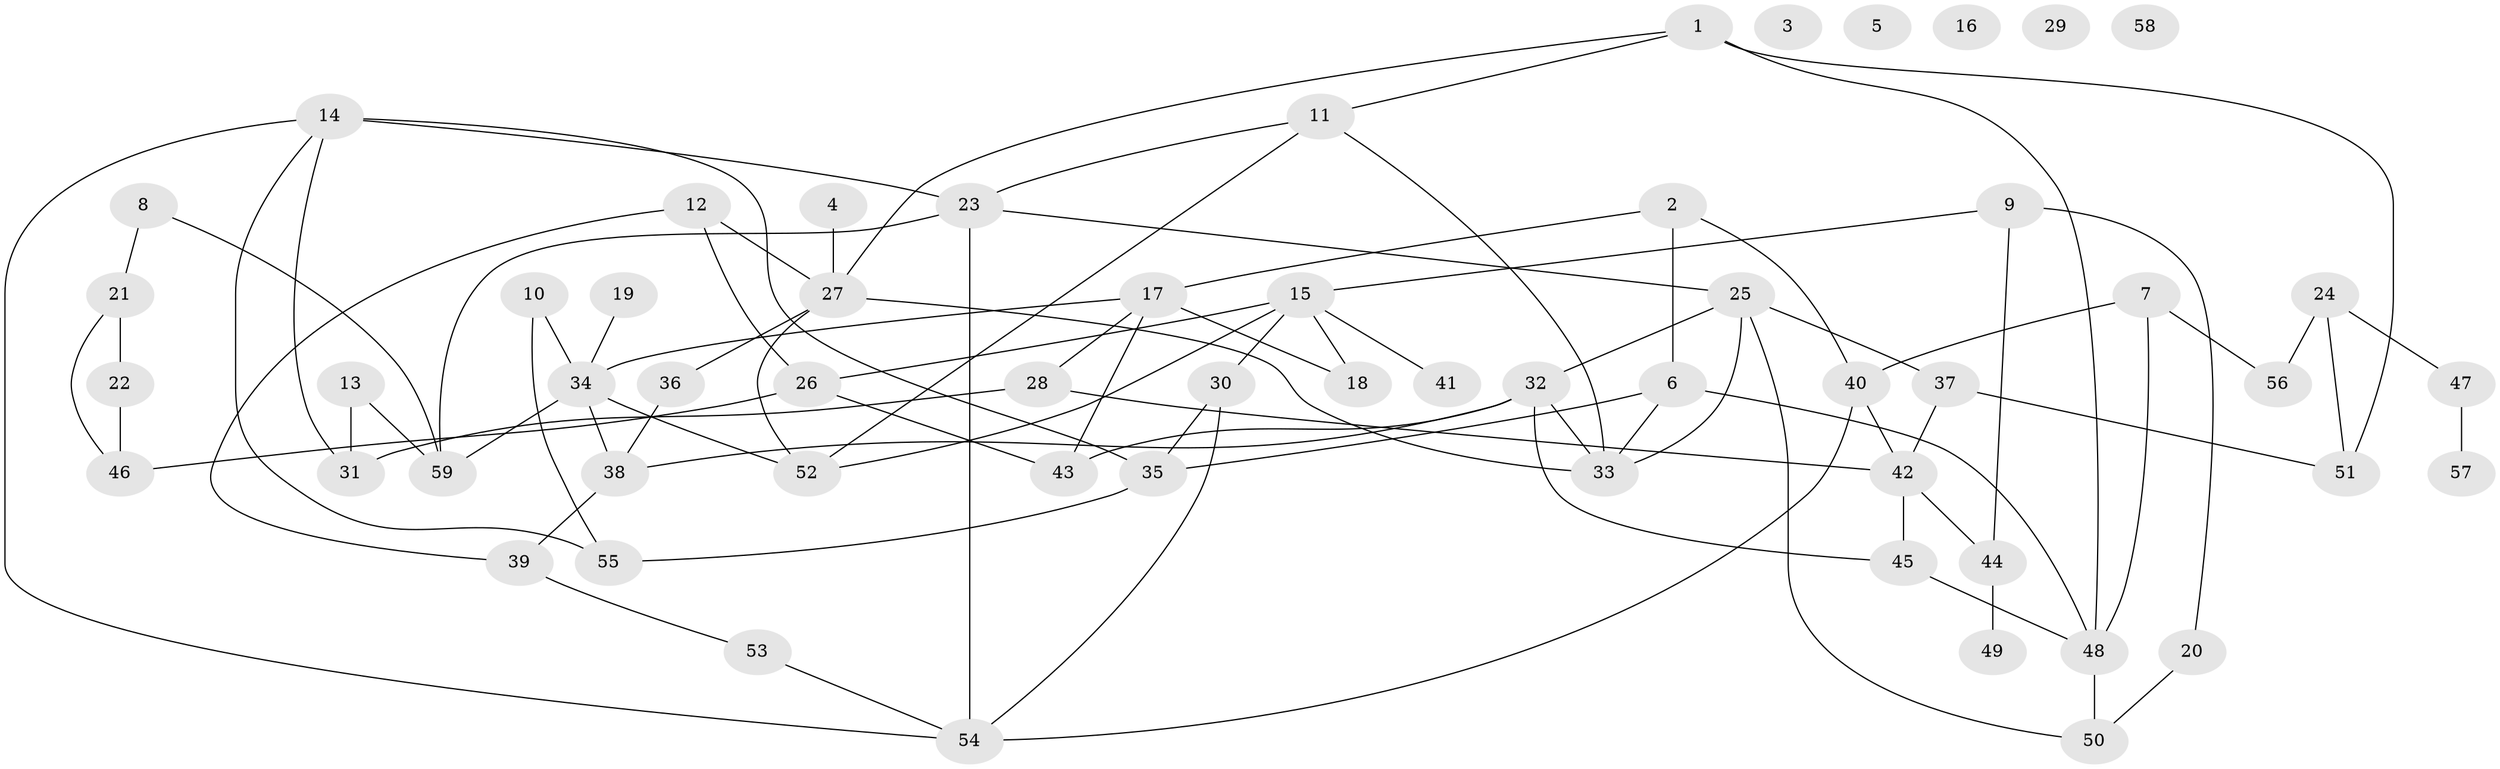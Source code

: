 // coarse degree distribution, {0: 0.29411764705882354, 1: 0.23529411764705882, 2: 0.23529411764705882, 5: 0.058823529411764705, 4: 0.058823529411764705, 6: 0.058823529411764705, 3: 0.058823529411764705}
// Generated by graph-tools (version 1.1) at 2025/43/03/04/25 21:43:12]
// undirected, 59 vertices, 89 edges
graph export_dot {
graph [start="1"]
  node [color=gray90,style=filled];
  1;
  2;
  3;
  4;
  5;
  6;
  7;
  8;
  9;
  10;
  11;
  12;
  13;
  14;
  15;
  16;
  17;
  18;
  19;
  20;
  21;
  22;
  23;
  24;
  25;
  26;
  27;
  28;
  29;
  30;
  31;
  32;
  33;
  34;
  35;
  36;
  37;
  38;
  39;
  40;
  41;
  42;
  43;
  44;
  45;
  46;
  47;
  48;
  49;
  50;
  51;
  52;
  53;
  54;
  55;
  56;
  57;
  58;
  59;
  1 -- 11;
  1 -- 27;
  1 -- 48;
  1 -- 51;
  2 -- 6;
  2 -- 17;
  2 -- 40;
  4 -- 27;
  6 -- 33;
  6 -- 35;
  6 -- 48;
  7 -- 40;
  7 -- 48;
  7 -- 56;
  8 -- 21;
  8 -- 59;
  9 -- 15;
  9 -- 20;
  9 -- 44;
  10 -- 34;
  10 -- 55;
  11 -- 23;
  11 -- 33;
  11 -- 52;
  12 -- 26;
  12 -- 27;
  12 -- 39;
  13 -- 31;
  13 -- 59;
  14 -- 23;
  14 -- 31;
  14 -- 35;
  14 -- 54;
  14 -- 55;
  15 -- 18;
  15 -- 26;
  15 -- 30;
  15 -- 41;
  15 -- 52;
  17 -- 18;
  17 -- 28;
  17 -- 34;
  17 -- 43;
  19 -- 34;
  20 -- 50;
  21 -- 22;
  21 -- 46;
  22 -- 46;
  23 -- 25;
  23 -- 54;
  23 -- 59;
  24 -- 47;
  24 -- 51;
  24 -- 56;
  25 -- 32;
  25 -- 33;
  25 -- 37;
  25 -- 50;
  26 -- 43;
  26 -- 46;
  27 -- 33;
  27 -- 36;
  27 -- 52;
  28 -- 31;
  28 -- 42;
  30 -- 35;
  30 -- 54;
  32 -- 33;
  32 -- 38;
  32 -- 43;
  32 -- 45;
  34 -- 38;
  34 -- 52;
  34 -- 59;
  35 -- 55;
  36 -- 38;
  37 -- 42;
  37 -- 51;
  38 -- 39;
  39 -- 53;
  40 -- 42;
  40 -- 54;
  42 -- 44;
  42 -- 45;
  44 -- 49;
  45 -- 48;
  47 -- 57;
  48 -- 50;
  53 -- 54;
}
